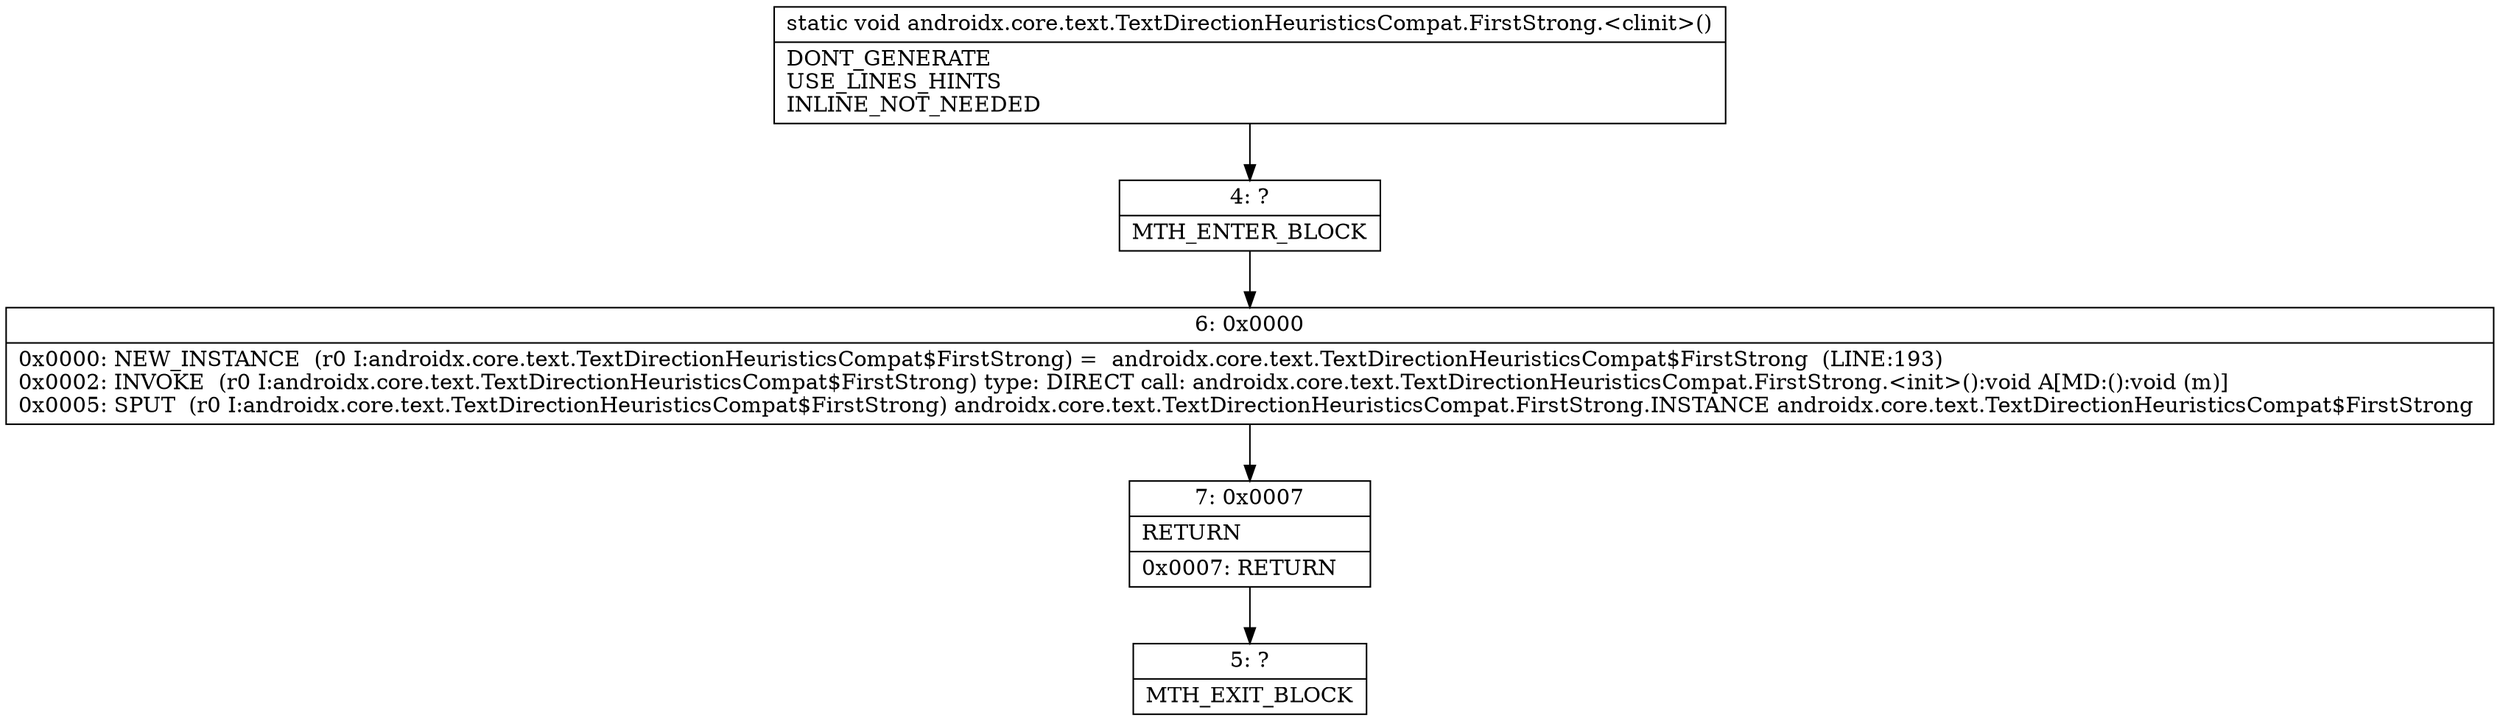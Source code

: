 digraph "CFG forandroidx.core.text.TextDirectionHeuristicsCompat.FirstStrong.\<clinit\>()V" {
Node_4 [shape=record,label="{4\:\ ?|MTH_ENTER_BLOCK\l}"];
Node_6 [shape=record,label="{6\:\ 0x0000|0x0000: NEW_INSTANCE  (r0 I:androidx.core.text.TextDirectionHeuristicsCompat$FirstStrong) =  androidx.core.text.TextDirectionHeuristicsCompat$FirstStrong  (LINE:193)\l0x0002: INVOKE  (r0 I:androidx.core.text.TextDirectionHeuristicsCompat$FirstStrong) type: DIRECT call: androidx.core.text.TextDirectionHeuristicsCompat.FirstStrong.\<init\>():void A[MD:():void (m)]\l0x0005: SPUT  (r0 I:androidx.core.text.TextDirectionHeuristicsCompat$FirstStrong) androidx.core.text.TextDirectionHeuristicsCompat.FirstStrong.INSTANCE androidx.core.text.TextDirectionHeuristicsCompat$FirstStrong \l}"];
Node_7 [shape=record,label="{7\:\ 0x0007|RETURN\l|0x0007: RETURN   \l}"];
Node_5 [shape=record,label="{5\:\ ?|MTH_EXIT_BLOCK\l}"];
MethodNode[shape=record,label="{static void androidx.core.text.TextDirectionHeuristicsCompat.FirstStrong.\<clinit\>()  | DONT_GENERATE\lUSE_LINES_HINTS\lINLINE_NOT_NEEDED\l}"];
MethodNode -> Node_4;Node_4 -> Node_6;
Node_6 -> Node_7;
Node_7 -> Node_5;
}

